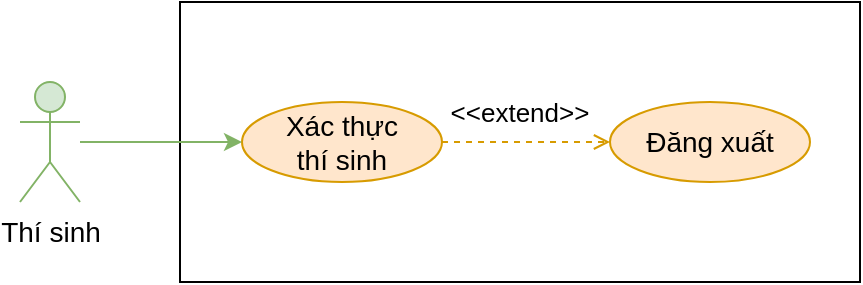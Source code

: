 <mxfile version="26.0.7">
  <diagram name="Page-1" id="71jAyQxLjt3ghRHyZbQS">
    <mxGraphModel dx="1050" dy="621" grid="1" gridSize="10" guides="1" tooltips="1" connect="1" arrows="1" fold="1" page="1" pageScale="1" pageWidth="850" pageHeight="1100" math="0" shadow="0">
      <root>
        <mxCell id="0" />
        <mxCell id="1" parent="0" />
        <mxCell id="OTdqa2lEzPUcMmmewAej-1" value="" style="rounded=0;whiteSpace=wrap;html=1;" vertex="1" parent="1">
          <mxGeometry x="110" y="80" width="340" height="140" as="geometry" />
        </mxCell>
        <mxCell id="wqulEUFMONdTTNm3xGI--1" style="rounded=0;orthogonalLoop=1;jettySize=auto;html=1;dashed=1;fillColor=#ffe6cc;strokeColor=#d79b00;fontSize=14;endArrow=open;endFill=0;" parent="1" source="wqulEUFMONdTTNm3xGI--2" target="wqulEUFMONdTTNm3xGI--5" edge="1">
          <mxGeometry relative="1" as="geometry" />
        </mxCell>
        <mxCell id="wqulEUFMONdTTNm3xGI--2" value="Xác thực&lt;br&gt;thí sinh" style="ellipse;whiteSpace=wrap;html=1;fillColor=#ffe6cc;strokeColor=#d79b00;fontSize=14;" parent="1" vertex="1">
          <mxGeometry x="141" y="130" width="100" height="40" as="geometry" />
        </mxCell>
        <mxCell id="wqulEUFMONdTTNm3xGI--5" value="Đăng xuất" style="ellipse;whiteSpace=wrap;html=1;fillColor=#ffe6cc;strokeColor=#d79b00;fontSize=14;" parent="1" vertex="1">
          <mxGeometry x="325" y="130" width="100" height="40" as="geometry" />
        </mxCell>
        <mxCell id="wqulEUFMONdTTNm3xGI--6" value="&lt;font style=&quot;font-size: 13px;&quot;&gt;&amp;lt;&amp;lt;extend&amp;gt;&amp;gt;&lt;/font&gt;" style="text;html=1;strokeColor=none;fillColor=none;align=center;verticalAlign=middle;whiteSpace=wrap;rounded=0;rotation=0;fontSize=13;" parent="1" vertex="1">
          <mxGeometry x="250" y="120" width="60" height="30" as="geometry" />
        </mxCell>
        <mxCell id="wqulEUFMONdTTNm3xGI--8" style="rounded=0;orthogonalLoop=1;jettySize=auto;html=1;entryX=0;entryY=0.5;entryDx=0;entryDy=0;fillColor=#d5e8d4;strokeColor=#82b366;fontSize=14;" parent="1" source="wqulEUFMONdTTNm3xGI--9" target="wqulEUFMONdTTNm3xGI--2" edge="1">
          <mxGeometry relative="1" as="geometry" />
        </mxCell>
        <mxCell id="wqulEUFMONdTTNm3xGI--9" value="Thí sinh" style="shape=umlActor;verticalLabelPosition=bottom;verticalAlign=top;html=1;outlineConnect=0;fillColor=#d5e8d4;strokeColor=#82b366;fontSize=14;" parent="1" vertex="1">
          <mxGeometry x="30" y="120" width="30" height="60" as="geometry" />
        </mxCell>
      </root>
    </mxGraphModel>
  </diagram>
</mxfile>
